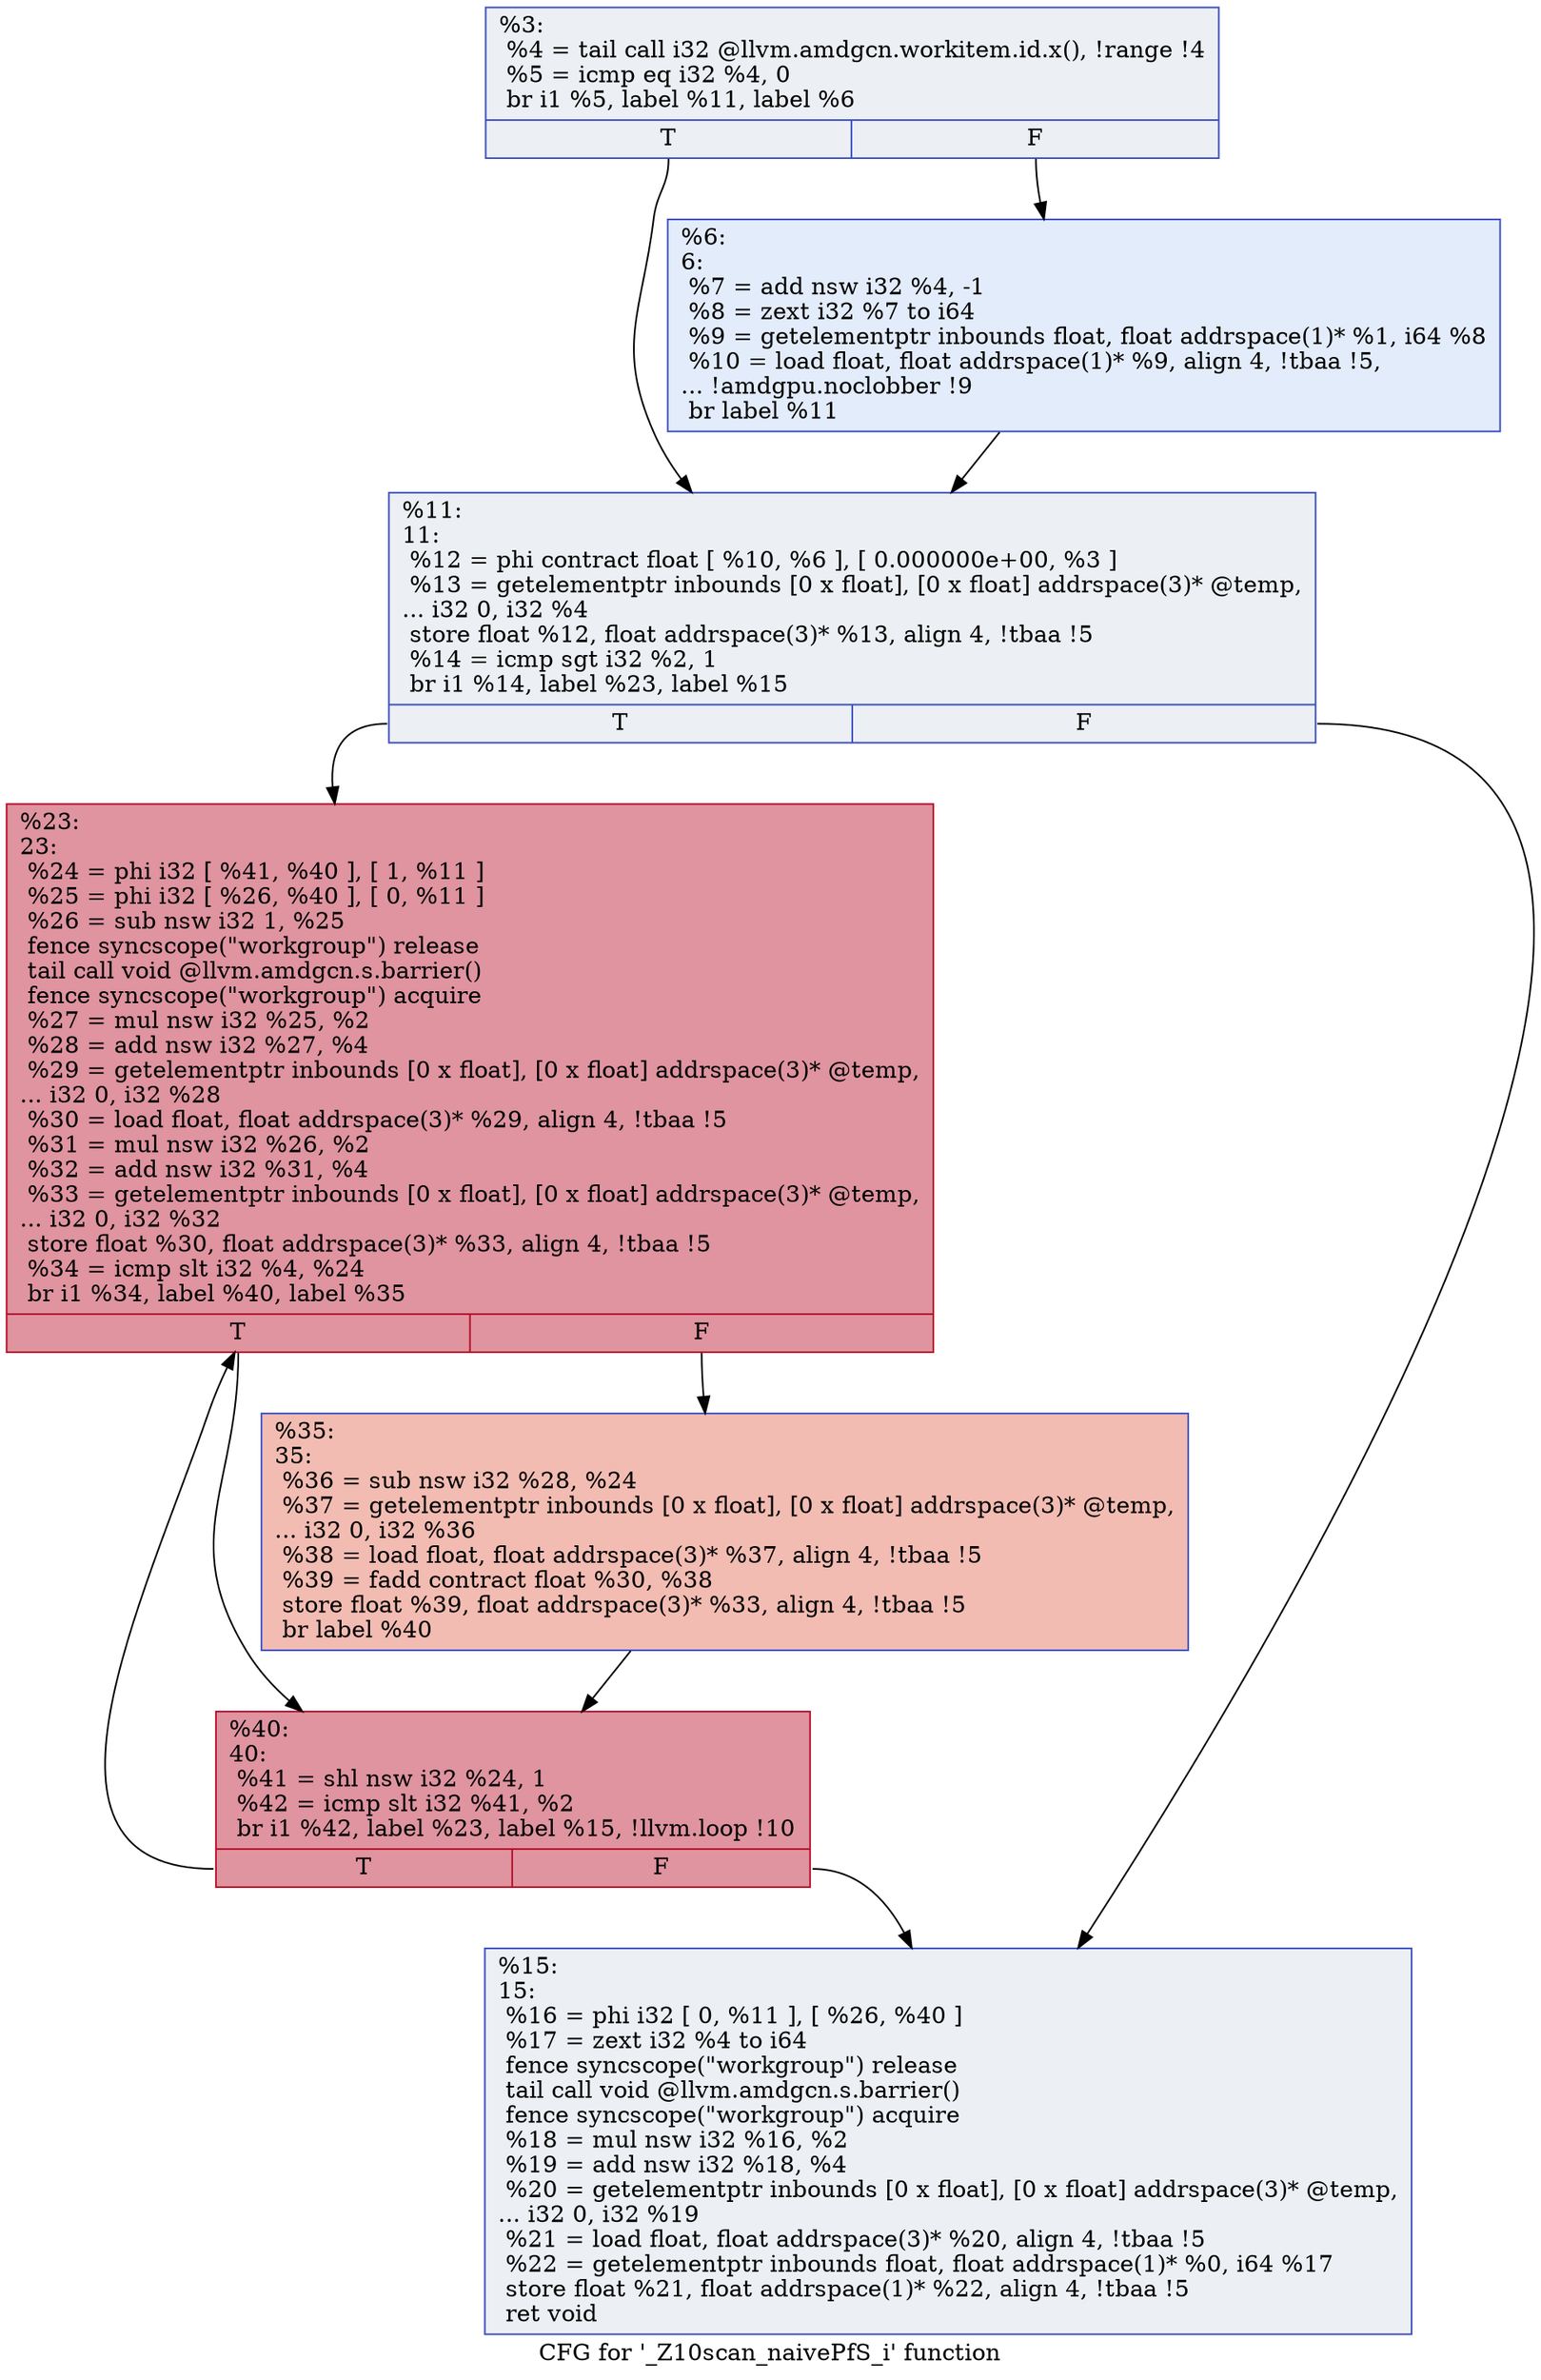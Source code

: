 digraph "CFG for '_Z10scan_naivePfS_i' function" {
	label="CFG for '_Z10scan_naivePfS_i' function";

	Node0x57fcd20 [shape=record,color="#3d50c3ff", style=filled, fillcolor="#d4dbe670",label="{%3:\l  %4 = tail call i32 @llvm.amdgcn.workitem.id.x(), !range !4\l  %5 = icmp eq i32 %4, 0\l  br i1 %5, label %11, label %6\l|{<s0>T|<s1>F}}"];
	Node0x57fcd20:s0 -> Node0x57fe1a0;
	Node0x57fcd20:s1 -> Node0x57fe230;
	Node0x57fe230 [shape=record,color="#3d50c3ff", style=filled, fillcolor="#bfd3f670",label="{%6:\l6:                                                \l  %7 = add nsw i32 %4, -1\l  %8 = zext i32 %7 to i64\l  %9 = getelementptr inbounds float, float addrspace(1)* %1, i64 %8\l  %10 = load float, float addrspace(1)* %9, align 4, !tbaa !5,\l... !amdgpu.noclobber !9\l  br label %11\l}"];
	Node0x57fe230 -> Node0x57fe1a0;
	Node0x57fe1a0 [shape=record,color="#3d50c3ff", style=filled, fillcolor="#d4dbe670",label="{%11:\l11:                                               \l  %12 = phi contract float [ %10, %6 ], [ 0.000000e+00, %3 ]\l  %13 = getelementptr inbounds [0 x float], [0 x float] addrspace(3)* @temp,\l... i32 0, i32 %4\l  store float %12, float addrspace(3)* %13, align 4, !tbaa !5\l  %14 = icmp sgt i32 %2, 1\l  br i1 %14, label %23, label %15\l|{<s0>T|<s1>F}}"];
	Node0x57fe1a0:s0 -> Node0x57ffbd0;
	Node0x57fe1a0:s1 -> Node0x57ffc60;
	Node0x57ffc60 [shape=record,color="#3d50c3ff", style=filled, fillcolor="#d4dbe670",label="{%15:\l15:                                               \l  %16 = phi i32 [ 0, %11 ], [ %26, %40 ]\l  %17 = zext i32 %4 to i64\l  fence syncscope(\"workgroup\") release\l  tail call void @llvm.amdgcn.s.barrier()\l  fence syncscope(\"workgroup\") acquire\l  %18 = mul nsw i32 %16, %2\l  %19 = add nsw i32 %18, %4\l  %20 = getelementptr inbounds [0 x float], [0 x float] addrspace(3)* @temp,\l... i32 0, i32 %19\l  %21 = load float, float addrspace(3)* %20, align 4, !tbaa !5\l  %22 = getelementptr inbounds float, float addrspace(1)* %0, i64 %17\l  store float %21, float addrspace(1)* %22, align 4, !tbaa !5\l  ret void\l}"];
	Node0x57ffbd0 [shape=record,color="#b70d28ff", style=filled, fillcolor="#b70d2870",label="{%23:\l23:                                               \l  %24 = phi i32 [ %41, %40 ], [ 1, %11 ]\l  %25 = phi i32 [ %26, %40 ], [ 0, %11 ]\l  %26 = sub nsw i32 1, %25\l  fence syncscope(\"workgroup\") release\l  tail call void @llvm.amdgcn.s.barrier()\l  fence syncscope(\"workgroup\") acquire\l  %27 = mul nsw i32 %25, %2\l  %28 = add nsw i32 %27, %4\l  %29 = getelementptr inbounds [0 x float], [0 x float] addrspace(3)* @temp,\l... i32 0, i32 %28\l  %30 = load float, float addrspace(3)* %29, align 4, !tbaa !5\l  %31 = mul nsw i32 %26, %2\l  %32 = add nsw i32 %31, %4\l  %33 = getelementptr inbounds [0 x float], [0 x float] addrspace(3)* @temp,\l... i32 0, i32 %32\l  store float %30, float addrspace(3)* %33, align 4, !tbaa !5\l  %34 = icmp slt i32 %4, %24\l  br i1 %34, label %40, label %35\l|{<s0>T|<s1>F}}"];
	Node0x57ffbd0:s0 -> Node0x57ffdd0;
	Node0x57ffbd0:s1 -> Node0x57fffd0;
	Node0x57fffd0 [shape=record,color="#3d50c3ff", style=filled, fillcolor="#e1675170",label="{%35:\l35:                                               \l  %36 = sub nsw i32 %28, %24\l  %37 = getelementptr inbounds [0 x float], [0 x float] addrspace(3)* @temp,\l... i32 0, i32 %36\l  %38 = load float, float addrspace(3)* %37, align 4, !tbaa !5\l  %39 = fadd contract float %30, %38\l  store float %39, float addrspace(3)* %33, align 4, !tbaa !5\l  br label %40\l}"];
	Node0x57fffd0 -> Node0x57ffdd0;
	Node0x57ffdd0 [shape=record,color="#b70d28ff", style=filled, fillcolor="#b70d2870",label="{%40:\l40:                                               \l  %41 = shl nsw i32 %24, 1\l  %42 = icmp slt i32 %41, %2\l  br i1 %42, label %23, label %15, !llvm.loop !10\l|{<s0>T|<s1>F}}"];
	Node0x57ffdd0:s0 -> Node0x57ffbd0;
	Node0x57ffdd0:s1 -> Node0x57ffc60;
}
